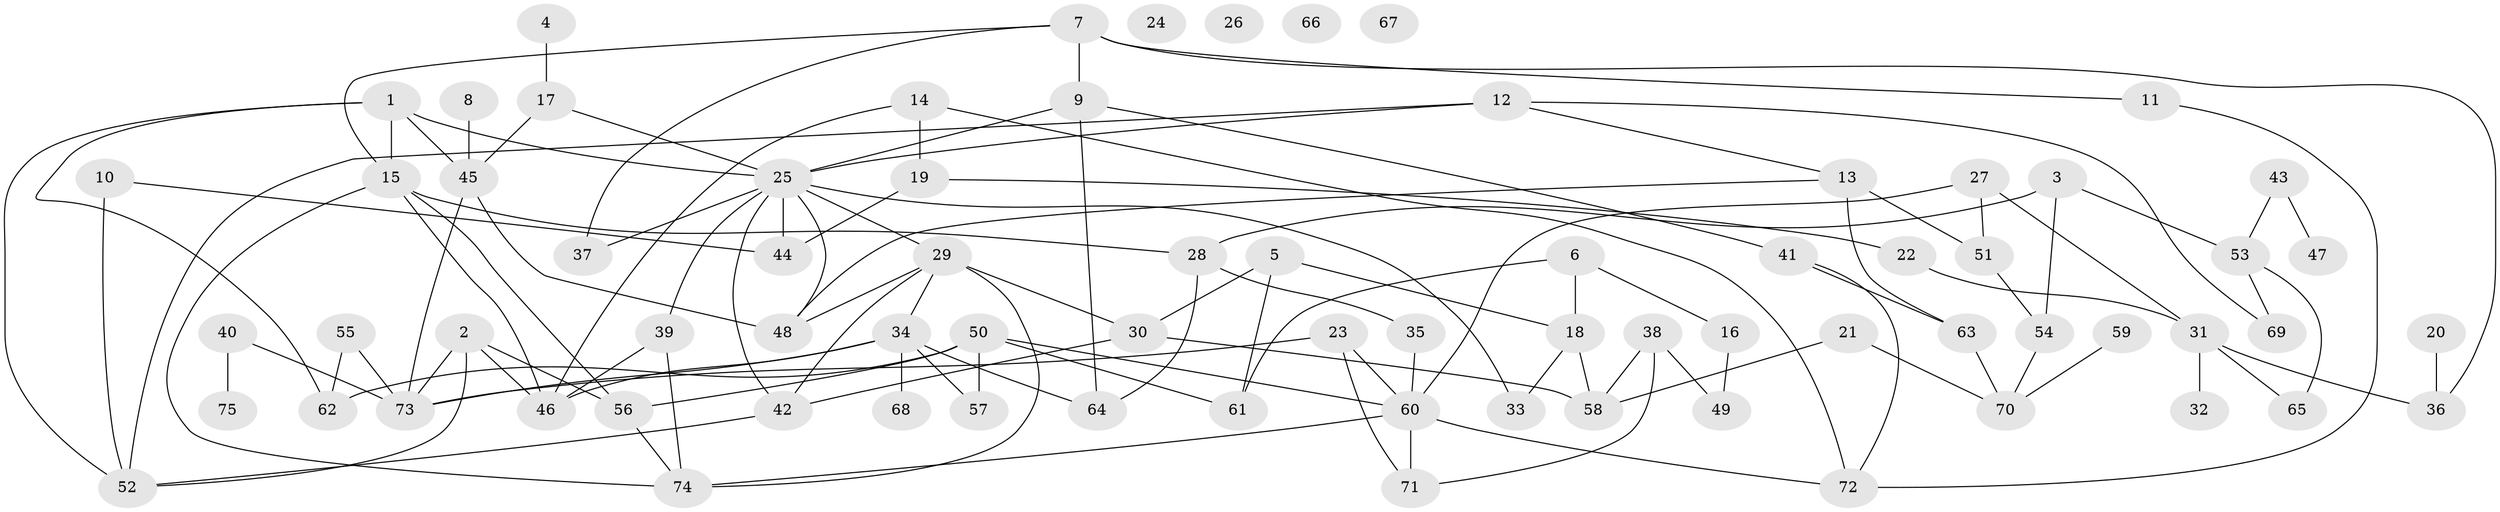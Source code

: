 // coarse degree distribution, {7: 0.061224489795918366, 5: 0.1836734693877551, 1: 0.14285714285714285, 3: 0.16326530612244897, 2: 0.12244897959183673, 4: 0.14285714285714285, 0: 0.08163265306122448, 11: 0.02040816326530612, 6: 0.08163265306122448}
// Generated by graph-tools (version 1.1) at 2025/23/03/03/25 07:23:24]
// undirected, 75 vertices, 118 edges
graph export_dot {
graph [start="1"]
  node [color=gray90,style=filled];
  1;
  2;
  3;
  4;
  5;
  6;
  7;
  8;
  9;
  10;
  11;
  12;
  13;
  14;
  15;
  16;
  17;
  18;
  19;
  20;
  21;
  22;
  23;
  24;
  25;
  26;
  27;
  28;
  29;
  30;
  31;
  32;
  33;
  34;
  35;
  36;
  37;
  38;
  39;
  40;
  41;
  42;
  43;
  44;
  45;
  46;
  47;
  48;
  49;
  50;
  51;
  52;
  53;
  54;
  55;
  56;
  57;
  58;
  59;
  60;
  61;
  62;
  63;
  64;
  65;
  66;
  67;
  68;
  69;
  70;
  71;
  72;
  73;
  74;
  75;
  1 -- 15;
  1 -- 25;
  1 -- 45;
  1 -- 52;
  1 -- 62;
  2 -- 46;
  2 -- 52;
  2 -- 56;
  2 -- 73;
  3 -- 28;
  3 -- 53;
  3 -- 54;
  4 -- 17;
  5 -- 18;
  5 -- 30;
  5 -- 61;
  6 -- 16;
  6 -- 18;
  6 -- 61;
  7 -- 9;
  7 -- 11;
  7 -- 15;
  7 -- 36;
  7 -- 37;
  8 -- 45;
  9 -- 25;
  9 -- 41;
  9 -- 64;
  10 -- 44;
  10 -- 52;
  11 -- 72;
  12 -- 13;
  12 -- 25;
  12 -- 52;
  12 -- 69;
  13 -- 48;
  13 -- 51;
  13 -- 63;
  14 -- 19;
  14 -- 46;
  14 -- 72;
  15 -- 28;
  15 -- 46;
  15 -- 56;
  15 -- 74;
  16 -- 49;
  17 -- 25;
  17 -- 45;
  18 -- 33;
  18 -- 58;
  19 -- 22;
  19 -- 44;
  20 -- 36;
  21 -- 58;
  21 -- 70;
  22 -- 31;
  23 -- 60;
  23 -- 71;
  23 -- 73;
  25 -- 29;
  25 -- 33;
  25 -- 37;
  25 -- 39;
  25 -- 42;
  25 -- 44;
  25 -- 48;
  27 -- 31;
  27 -- 51;
  27 -- 60;
  28 -- 35;
  28 -- 64;
  29 -- 30;
  29 -- 34;
  29 -- 42;
  29 -- 48;
  29 -- 74;
  30 -- 42;
  30 -- 58;
  31 -- 32;
  31 -- 36;
  31 -- 65;
  34 -- 46;
  34 -- 57;
  34 -- 64;
  34 -- 68;
  34 -- 73;
  35 -- 60;
  38 -- 49;
  38 -- 58;
  38 -- 71;
  39 -- 46;
  39 -- 74;
  40 -- 73;
  40 -- 75;
  41 -- 63;
  41 -- 72;
  42 -- 52;
  43 -- 47;
  43 -- 53;
  45 -- 48;
  45 -- 73;
  50 -- 56;
  50 -- 57;
  50 -- 60;
  50 -- 61;
  50 -- 62;
  51 -- 54;
  53 -- 65;
  53 -- 69;
  54 -- 70;
  55 -- 62;
  55 -- 73;
  56 -- 74;
  59 -- 70;
  60 -- 71;
  60 -- 72;
  60 -- 74;
  63 -- 70;
}
